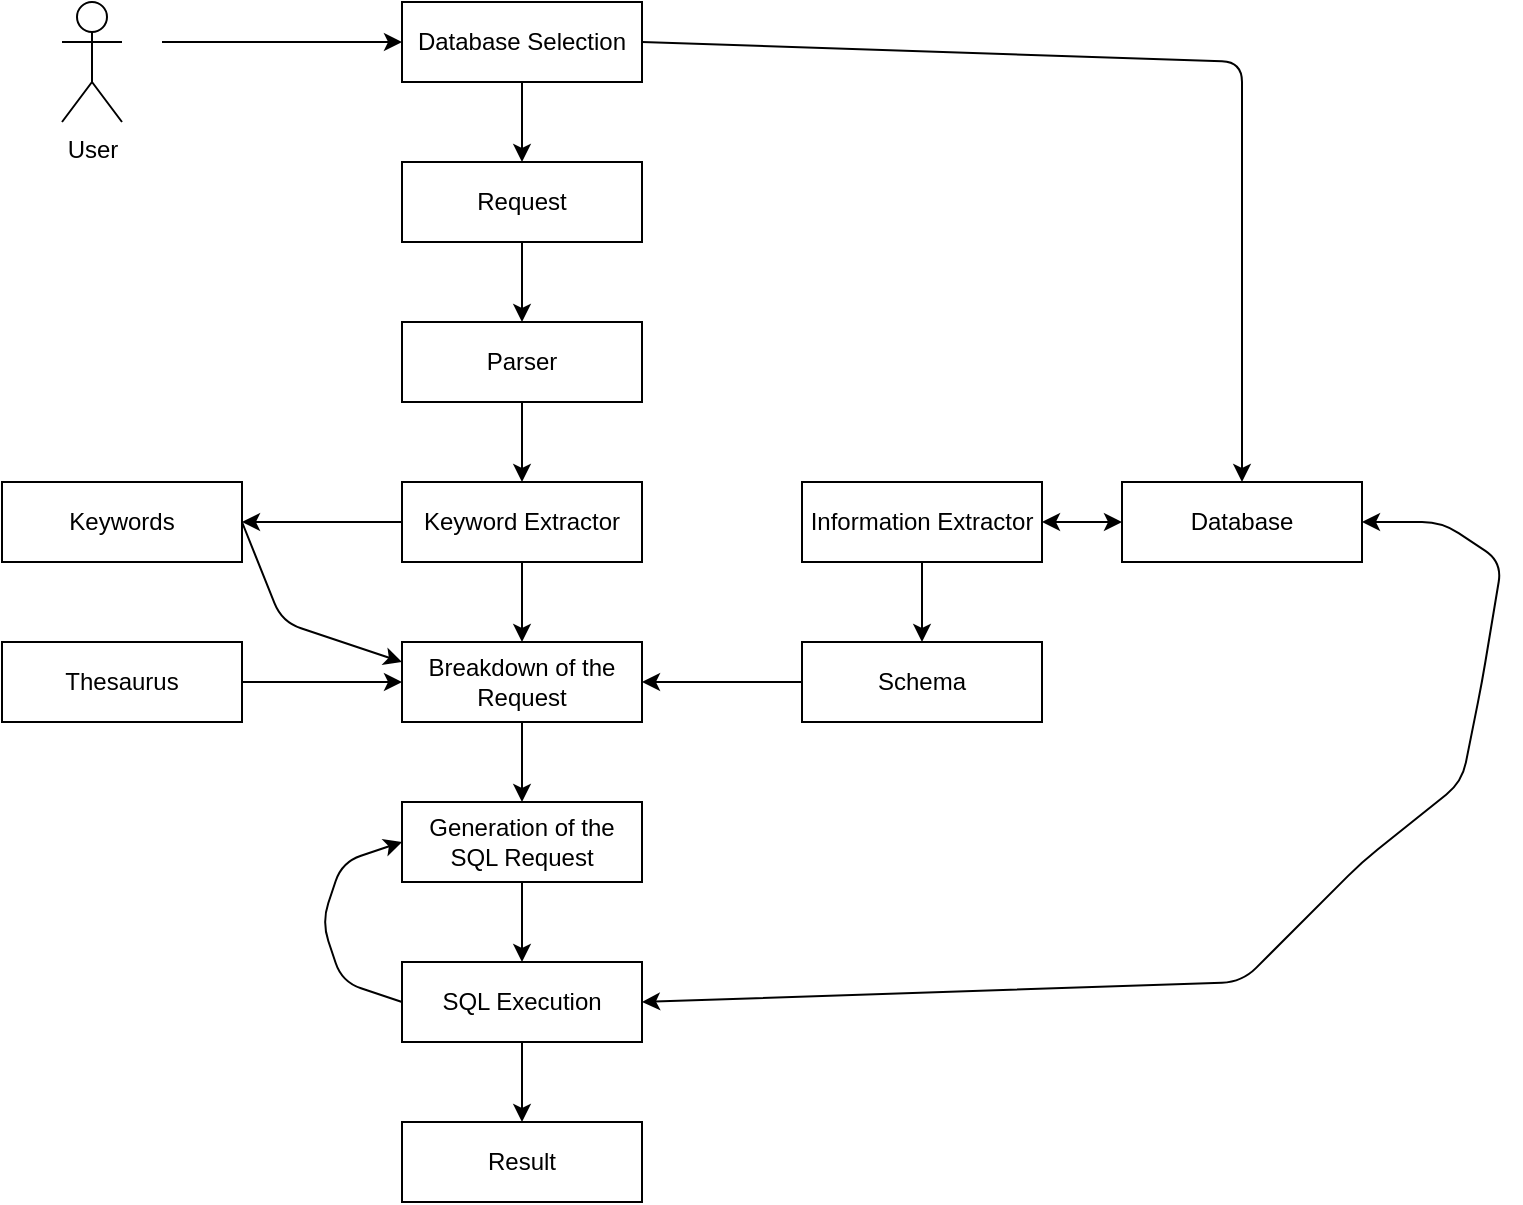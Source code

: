 <mxfile version="13.1.0" type="device"><diagram id="saldeHsMvu3zhufyc7sf" name="Page-1"><mxGraphModel dx="1847" dy="668" grid="1" gridSize="10" guides="1" tooltips="1" connect="1" arrows="1" fold="1" page="1" pageScale="1" pageWidth="827" pageHeight="1169" math="0" shadow="0"><root><mxCell id="0"/><mxCell id="1" parent="0"/><mxCell id="c8zj3GhTfebM5RyMPrxg-1" value="Database Selection" style="rounded=0;whiteSpace=wrap;html=1;" vertex="1" parent="1"><mxGeometry x="240" y="40" width="120" height="40" as="geometry"/></mxCell><mxCell id="c8zj3GhTfebM5RyMPrxg-29" value="" style="edgeStyle=orthogonalEdgeStyle;rounded=0;orthogonalLoop=1;jettySize=auto;html=1;" edge="1" parent="1" source="c8zj3GhTfebM5RyMPrxg-2" target="c8zj3GhTfebM5RyMPrxg-3"><mxGeometry relative="1" as="geometry"/></mxCell><mxCell id="c8zj3GhTfebM5RyMPrxg-2" value="Request" style="rounded=0;whiteSpace=wrap;html=1;" vertex="1" parent="1"><mxGeometry x="240" y="120" width="120" height="40" as="geometry"/></mxCell><mxCell id="c8zj3GhTfebM5RyMPrxg-30" value="" style="edgeStyle=orthogonalEdgeStyle;rounded=0;orthogonalLoop=1;jettySize=auto;html=1;" edge="1" parent="1" source="c8zj3GhTfebM5RyMPrxg-3" target="c8zj3GhTfebM5RyMPrxg-5"><mxGeometry relative="1" as="geometry"/></mxCell><mxCell id="c8zj3GhTfebM5RyMPrxg-3" value="Parser" style="rounded=0;whiteSpace=wrap;html=1;" vertex="1" parent="1"><mxGeometry x="240" y="200" width="120" height="40" as="geometry"/></mxCell><mxCell id="c8zj3GhTfebM5RyMPrxg-31" value="" style="edgeStyle=orthogonalEdgeStyle;rounded=0;orthogonalLoop=1;jettySize=auto;html=1;" edge="1" parent="1" source="c8zj3GhTfebM5RyMPrxg-5" target="c8zj3GhTfebM5RyMPrxg-10"><mxGeometry relative="1" as="geometry"/></mxCell><mxCell id="c8zj3GhTfebM5RyMPrxg-39" value="" style="edgeStyle=orthogonalEdgeStyle;rounded=0;orthogonalLoop=1;jettySize=auto;html=1;" edge="1" parent="1" source="c8zj3GhTfebM5RyMPrxg-5" target="c8zj3GhTfebM5RyMPrxg-7"><mxGeometry relative="1" as="geometry"/></mxCell><mxCell id="c8zj3GhTfebM5RyMPrxg-5" value="Keyword Extractor" style="rounded=0;whiteSpace=wrap;html=1;" vertex="1" parent="1"><mxGeometry x="240" y="280" width="120" height="40" as="geometry"/></mxCell><mxCell id="c8zj3GhTfebM5RyMPrxg-7" value="Keywords" style="rounded=0;whiteSpace=wrap;html=1;" vertex="1" parent="1"><mxGeometry x="40" y="280" width="120" height="40" as="geometry"/></mxCell><mxCell id="c8zj3GhTfebM5RyMPrxg-9" value="Thesaurus" style="rounded=0;whiteSpace=wrap;html=1;" vertex="1" parent="1"><mxGeometry x="40" y="360" width="120" height="40" as="geometry"/></mxCell><mxCell id="c8zj3GhTfebM5RyMPrxg-32" value="" style="edgeStyle=orthogonalEdgeStyle;rounded=0;orthogonalLoop=1;jettySize=auto;html=1;" edge="1" parent="1" source="c8zj3GhTfebM5RyMPrxg-10" target="c8zj3GhTfebM5RyMPrxg-24"><mxGeometry relative="1" as="geometry"/></mxCell><mxCell id="c8zj3GhTfebM5RyMPrxg-10" value="Breakdown of the Request" style="rounded=0;whiteSpace=wrap;html=1;" vertex="1" parent="1"><mxGeometry x="240" y="360" width="120" height="40" as="geometry"/></mxCell><mxCell id="c8zj3GhTfebM5RyMPrxg-13" value="User" style="shape=umlActor;verticalLabelPosition=bottom;labelBackgroundColor=#ffffff;verticalAlign=top;html=1;outlineConnect=0;" vertex="1" parent="1"><mxGeometry x="70" y="40" width="30" height="60" as="geometry"/></mxCell><mxCell id="c8zj3GhTfebM5RyMPrxg-16" value="Information Extractor" style="rounded=0;whiteSpace=wrap;html=1;" vertex="1" parent="1"><mxGeometry x="440" y="280" width="120" height="40" as="geometry"/></mxCell><mxCell id="c8zj3GhTfebM5RyMPrxg-17" value="Database" style="rounded=0;whiteSpace=wrap;html=1;" vertex="1" parent="1"><mxGeometry x="600" y="280" width="120" height="40" as="geometry"/></mxCell><mxCell id="c8zj3GhTfebM5RyMPrxg-18" value="Schema" style="rounded=0;whiteSpace=wrap;html=1;" vertex="1" parent="1"><mxGeometry x="440" y="360" width="120" height="40" as="geometry"/></mxCell><mxCell id="c8zj3GhTfebM5RyMPrxg-22" value="" style="endArrow=classic;html=1;exitX=0.5;exitY=1;exitDx=0;exitDy=0;" edge="1" parent="1" source="c8zj3GhTfebM5RyMPrxg-1"><mxGeometry width="50" height="50" relative="1" as="geometry"><mxPoint x="270" y="330" as="sourcePoint"/><mxPoint x="300" y="120" as="targetPoint"/></mxGeometry></mxCell><mxCell id="c8zj3GhTfebM5RyMPrxg-33" value="" style="edgeStyle=orthogonalEdgeStyle;rounded=0;orthogonalLoop=1;jettySize=auto;html=1;" edge="1" parent="1" source="c8zj3GhTfebM5RyMPrxg-24" target="c8zj3GhTfebM5RyMPrxg-25"><mxGeometry relative="1" as="geometry"/></mxCell><mxCell id="c8zj3GhTfebM5RyMPrxg-24" value="Generation of the SQL Request" style="rounded=0;whiteSpace=wrap;html=1;" vertex="1" parent="1"><mxGeometry x="240" y="440" width="120" height="40" as="geometry"/></mxCell><mxCell id="c8zj3GhTfebM5RyMPrxg-34" value="" style="edgeStyle=orthogonalEdgeStyle;rounded=0;orthogonalLoop=1;jettySize=auto;html=1;" edge="1" parent="1" source="c8zj3GhTfebM5RyMPrxg-25" target="c8zj3GhTfebM5RyMPrxg-26"><mxGeometry relative="1" as="geometry"/></mxCell><mxCell id="c8zj3GhTfebM5RyMPrxg-25" value="SQL Execution" style="rounded=0;whiteSpace=wrap;html=1;" vertex="1" parent="1"><mxGeometry x="240" y="520" width="120" height="40" as="geometry"/></mxCell><mxCell id="c8zj3GhTfebM5RyMPrxg-26" value="Result" style="rounded=0;whiteSpace=wrap;html=1;" vertex="1" parent="1"><mxGeometry x="240" y="600" width="120" height="40" as="geometry"/></mxCell><mxCell id="c8zj3GhTfebM5RyMPrxg-27" value="" style="endArrow=classic;html=1;entryX=0;entryY=0.5;entryDx=0;entryDy=0;" edge="1" parent="1" target="c8zj3GhTfebM5RyMPrxg-1"><mxGeometry width="50" height="50" relative="1" as="geometry"><mxPoint x="120" y="60" as="sourcePoint"/><mxPoint x="150" y="10" as="targetPoint"/></mxGeometry></mxCell><mxCell id="c8zj3GhTfebM5RyMPrxg-35" value="" style="endArrow=classic;startArrow=classic;html=1;entryX=1;entryY=0.5;entryDx=0;entryDy=0;" edge="1" parent="1" target="c8zj3GhTfebM5RyMPrxg-16"><mxGeometry width="50" height="50" relative="1" as="geometry"><mxPoint x="600" y="300" as="sourcePoint"/><mxPoint x="430" y="380" as="targetPoint"/><Array as="points"/></mxGeometry></mxCell><mxCell id="c8zj3GhTfebM5RyMPrxg-36" value="" style="endArrow=classic;html=1;entryX=1;entryY=0.5;entryDx=0;entryDy=0;exitX=0;exitY=0.5;exitDx=0;exitDy=0;" edge="1" parent="1" source="c8zj3GhTfebM5RyMPrxg-18" target="c8zj3GhTfebM5RyMPrxg-10"><mxGeometry width="50" height="50" relative="1" as="geometry"><mxPoint x="580" y="230" as="sourcePoint"/><mxPoint x="630" y="180" as="targetPoint"/><Array as="points"/></mxGeometry></mxCell><mxCell id="c8zj3GhTfebM5RyMPrxg-41" value="" style="endArrow=classic;html=1;entryX=0;entryY=0.5;entryDx=0;entryDy=0;" edge="1" parent="1" target="c8zj3GhTfebM5RyMPrxg-10"><mxGeometry width="50" height="50" relative="1" as="geometry"><mxPoint x="160" y="380" as="sourcePoint"/><mxPoint x="210" y="330" as="targetPoint"/></mxGeometry></mxCell><mxCell id="c8zj3GhTfebM5RyMPrxg-44" value="" style="endArrow=classic;html=1;exitX=1;exitY=0.5;exitDx=0;exitDy=0;" edge="1" parent="1" source="c8zj3GhTfebM5RyMPrxg-7"><mxGeometry width="50" height="50" relative="1" as="geometry"><mxPoint x="310" y="430" as="sourcePoint"/><mxPoint x="240" y="370" as="targetPoint"/><Array as="points"><mxPoint x="180" y="350"/></Array></mxGeometry></mxCell><mxCell id="c8zj3GhTfebM5RyMPrxg-45" value="" style="endArrow=classic;html=1;entryX=0;entryY=0.5;entryDx=0;entryDy=0;" edge="1" parent="1" target="c8zj3GhTfebM5RyMPrxg-24"><mxGeometry width="50" height="50" relative="1" as="geometry"><mxPoint x="240" y="540" as="sourcePoint"/><mxPoint x="290" y="490" as="targetPoint"/><Array as="points"><mxPoint x="210" y="530"/><mxPoint x="200" y="500"/><mxPoint x="210" y="470"/></Array></mxGeometry></mxCell><mxCell id="c8zj3GhTfebM5RyMPrxg-47" value="" style="endArrow=classic;startArrow=classic;html=1;entryX=1;entryY=0.5;entryDx=0;entryDy=0;" edge="1" parent="1" target="c8zj3GhTfebM5RyMPrxg-17"><mxGeometry width="50" height="50" relative="1" as="geometry"><mxPoint x="360" y="540" as="sourcePoint"/><mxPoint x="750" y="320" as="targetPoint"/><Array as="points"><mxPoint x="660" y="530"/><mxPoint x="720" y="470"/><mxPoint x="770" y="430"/><mxPoint x="780" y="380"/><mxPoint x="790" y="320"/><mxPoint x="760" y="300"/></Array></mxGeometry></mxCell><mxCell id="c8zj3GhTfebM5RyMPrxg-49" value="" style="endArrow=classic;html=1;exitX=0.5;exitY=1;exitDx=0;exitDy=0;entryX=0.5;entryY=0;entryDx=0;entryDy=0;" edge="1" parent="1" source="c8zj3GhTfebM5RyMPrxg-16" target="c8zj3GhTfebM5RyMPrxg-18"><mxGeometry width="50" height="50" relative="1" as="geometry"><mxPoint x="500" y="360" as="sourcePoint"/><mxPoint x="560" y="340" as="targetPoint"/><Array as="points"/></mxGeometry></mxCell><mxCell id="c8zj3GhTfebM5RyMPrxg-52" value="" style="endArrow=classic;html=1;entryX=0.5;entryY=0;entryDx=0;entryDy=0;" edge="1" parent="1" target="c8zj3GhTfebM5RyMPrxg-17"><mxGeometry width="50" height="50" relative="1" as="geometry"><mxPoint x="360" y="60" as="sourcePoint"/><mxPoint x="410" y="10" as="targetPoint"/><Array as="points"><mxPoint x="660" y="70"/></Array></mxGeometry></mxCell></root></mxGraphModel></diagram></mxfile>